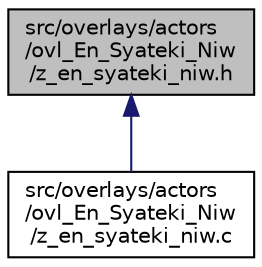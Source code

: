 digraph "src/overlays/actors/ovl_En_Syateki_Niw/z_en_syateki_niw.h"
{
 // LATEX_PDF_SIZE
  edge [fontname="Helvetica",fontsize="10",labelfontname="Helvetica",labelfontsize="10"];
  node [fontname="Helvetica",fontsize="10",shape=record];
  Node1 [label="src/overlays/actors\l/ovl_En_Syateki_Niw\l/z_en_syateki_niw.h",height=0.2,width=0.4,color="black", fillcolor="grey75", style="filled", fontcolor="black",tooltip=" "];
  Node1 -> Node2 [dir="back",color="midnightblue",fontsize="10",style="solid",fontname="Helvetica"];
  Node2 [label="src/overlays/actors\l/ovl_En_Syateki_Niw\l/z_en_syateki_niw.c",height=0.2,width=0.4,color="black", fillcolor="white", style="filled",URL="$da/d2e/z__en__syateki__niw_8c.html",tooltip=" "];
}
